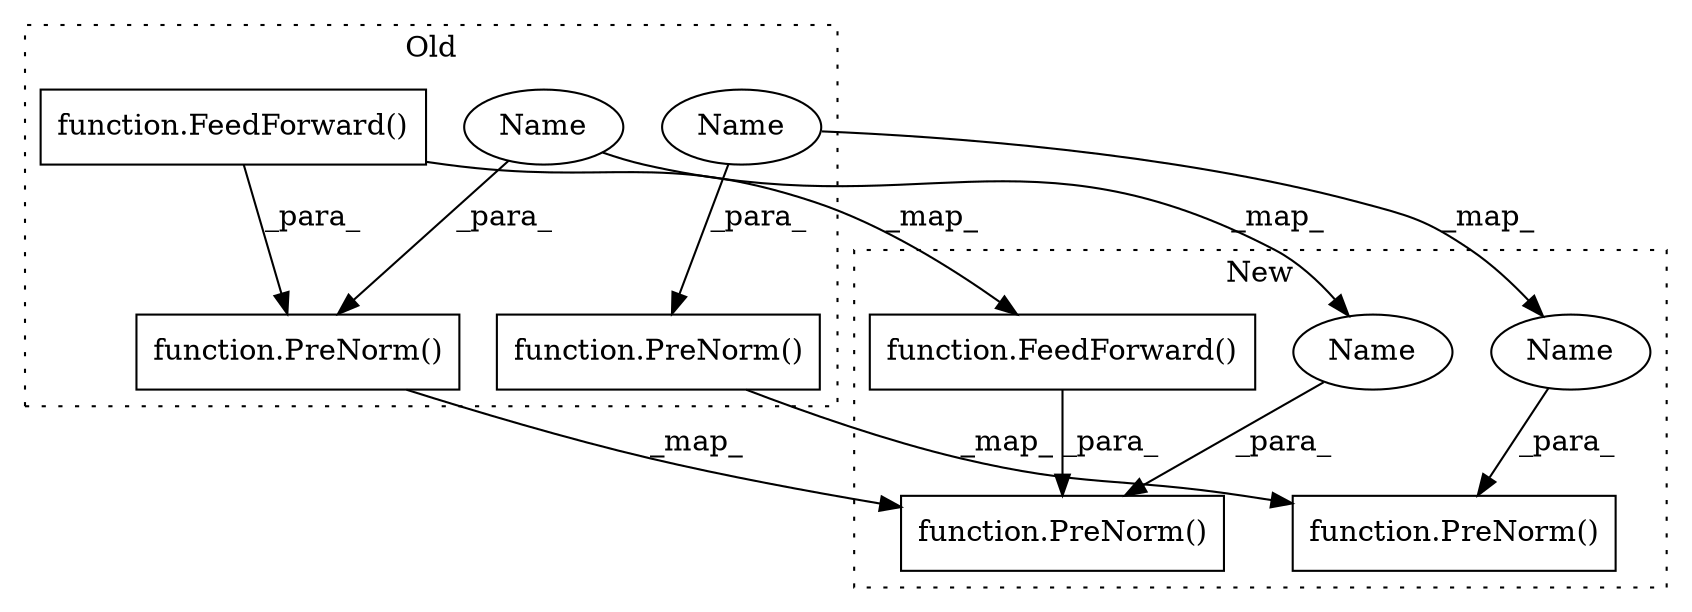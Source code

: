digraph G {
subgraph cluster0 {
1 [label="function.FeedForward()" a="75" s="2325,2349" l="12,20" shape="box"];
4 [label="function.PreNorm()" a="75" s="2312,2369" l="8,1" shape="box"];
5 [label="function.PreNorm()" a="75" s="2201,2283" l="8,1" shape="box"];
7 [label="Name" a="87" s="2209" l="3" shape="ellipse"];
8 [label="Name" a="87" s="2320" l="3" shape="ellipse"];
label = "Old";
style="dotted";
}
subgraph cluster1 {
2 [label="function.FeedForward()" a="75" s="2246,2270" l="12,20" shape="box"];
3 [label="function.PreNorm()" a="75" s="2233,2290" l="8,1" shape="box"];
6 [label="function.PreNorm()" a="75" s="2132,2214" l="8,1" shape="box"];
9 [label="Name" a="87" s="2140" l="3" shape="ellipse"];
10 [label="Name" a="87" s="2241" l="3" shape="ellipse"];
label = "New";
style="dotted";
}
1 -> 2 [label="_map_"];
1 -> 4 [label="_para_"];
2 -> 3 [label="_para_"];
4 -> 3 [label="_map_"];
5 -> 6 [label="_map_"];
7 -> 5 [label="_para_"];
7 -> 9 [label="_map_"];
8 -> 10 [label="_map_"];
8 -> 4 [label="_para_"];
9 -> 6 [label="_para_"];
10 -> 3 [label="_para_"];
}